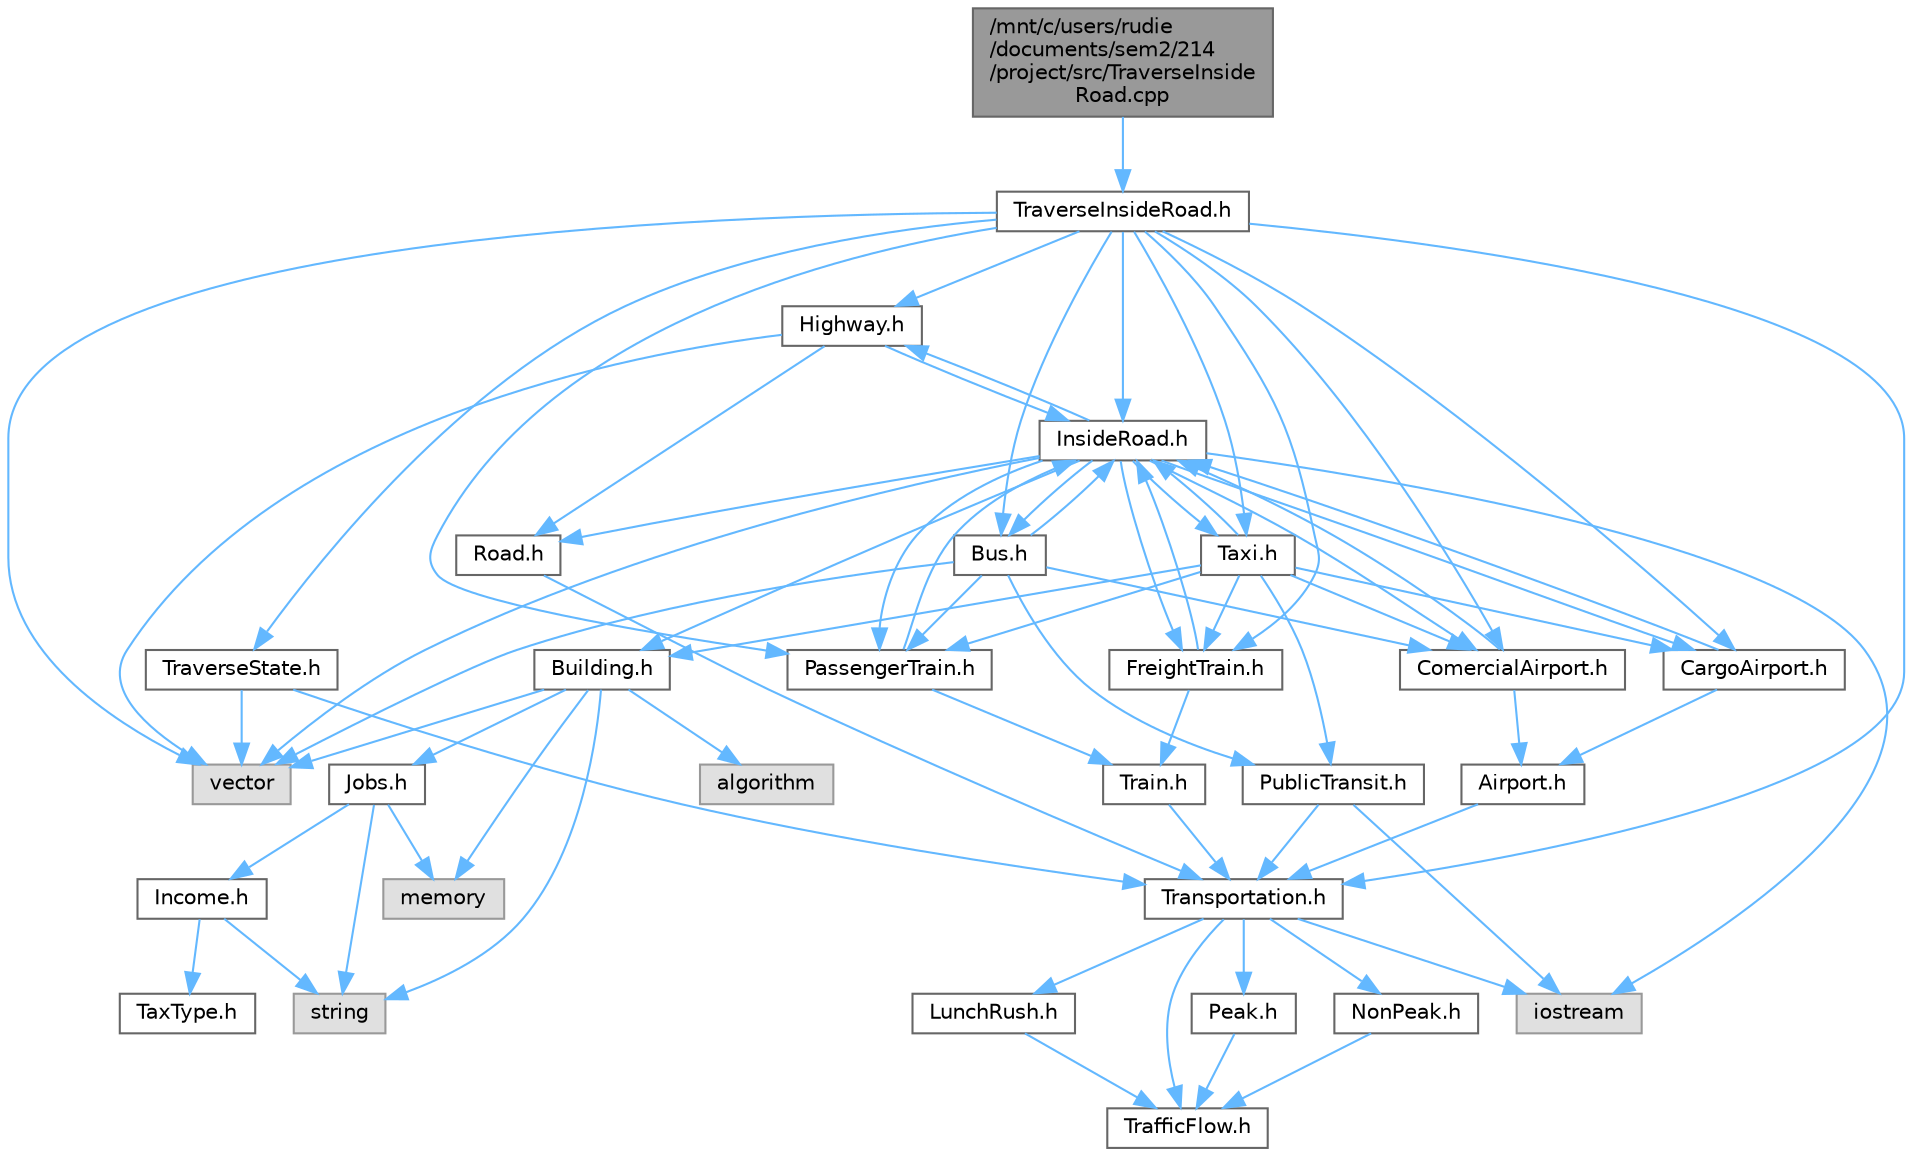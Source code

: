 digraph "/mnt/c/users/rudie/documents/sem2/214/project/src/TraverseInsideRoad.cpp"
{
 // LATEX_PDF_SIZE
  bgcolor="transparent";
  edge [fontname=Helvetica,fontsize=10,labelfontname=Helvetica,labelfontsize=10];
  node [fontname=Helvetica,fontsize=10,shape=box,height=0.2,width=0.4];
  Node1 [id="Node000001",label="/mnt/c/users/rudie\l/documents/sem2/214\l/project/src/TraverseInside\lRoad.cpp",height=0.2,width=0.4,color="gray40", fillcolor="grey60", style="filled", fontcolor="black",tooltip="Implementation of the TraverseInsideRoad class."];
  Node1 -> Node2 [id="edge72_Node000001_Node000002",color="steelblue1",style="solid",tooltip=" "];
  Node2 [id="Node000002",label="TraverseInsideRoad.h",height=0.2,width=0.4,color="grey40", fillcolor="white", style="filled",URL="$TraverseInsideRoad_8h.html",tooltip="Header file for the TraverseInsideRoad class."];
  Node2 -> Node3 [id="edge73_Node000002_Node000003",color="steelblue1",style="solid",tooltip=" "];
  Node3 [id="Node000003",label="vector",height=0.2,width=0.4,color="grey60", fillcolor="#E0E0E0", style="filled",tooltip=" "];
  Node2 -> Node4 [id="edge74_Node000002_Node000004",color="steelblue1",style="solid",tooltip=" "];
  Node4 [id="Node000004",label="TraverseState.h",height=0.2,width=0.4,color="grey40", fillcolor="white", style="filled",URL="$TraverseState_8h.html",tooltip="Defines the TraverseState class and its interface for traversing through Transportation elements."];
  Node4 -> Node3 [id="edge75_Node000004_Node000003",color="steelblue1",style="solid",tooltip=" "];
  Node4 -> Node5 [id="edge76_Node000004_Node000005",color="steelblue1",style="solid",tooltip=" "];
  Node5 [id="Node000005",label="Transportation.h",height=0.2,width=0.4,color="grey40", fillcolor="white", style="filled",URL="$Transportation_8h.html",tooltip="Header file for the Transportation class."];
  Node5 -> Node6 [id="edge77_Node000005_Node000006",color="steelblue1",style="solid",tooltip=" "];
  Node6 [id="Node000006",label="iostream",height=0.2,width=0.4,color="grey60", fillcolor="#E0E0E0", style="filled",tooltip=" "];
  Node5 -> Node7 [id="edge78_Node000005_Node000007",color="steelblue1",style="solid",tooltip=" "];
  Node7 [id="Node000007",label="TrafficFlow.h",height=0.2,width=0.4,color="grey40", fillcolor="white", style="filled",URL="$TrafficFlow_8h.html",tooltip="Defines the TrafficFlow interface for traffic flow measurement."];
  Node5 -> Node8 [id="edge79_Node000005_Node000008",color="steelblue1",style="solid",tooltip=" "];
  Node8 [id="Node000008",label="Peak.h",height=0.2,width=0.4,color="grey40", fillcolor="white", style="filled",URL="$Peak_8h.html",tooltip="Header file for the Peak class, which inherits from TrafficFlow."];
  Node8 -> Node7 [id="edge80_Node000008_Node000007",color="steelblue1",style="solid",tooltip=" "];
  Node5 -> Node9 [id="edge81_Node000005_Node000009",color="steelblue1",style="solid",tooltip=" "];
  Node9 [id="Node000009",label="NonPeak.h",height=0.2,width=0.4,color="grey40", fillcolor="white", style="filled",URL="$NonPeak_8h.html",tooltip="Header file for the NonPeak class."];
  Node9 -> Node7 [id="edge82_Node000009_Node000007",color="steelblue1",style="solid",tooltip=" "];
  Node5 -> Node10 [id="edge83_Node000005_Node000010",color="steelblue1",style="solid",tooltip=" "];
  Node10 [id="Node000010",label="LunchRush.h",height=0.2,width=0.4,color="grey40", fillcolor="white", style="filled",URL="$LunchRush_8h.html",tooltip="Header file for the LunchRush class."];
  Node10 -> Node7 [id="edge84_Node000010_Node000007",color="steelblue1",style="solid",tooltip=" "];
  Node2 -> Node5 [id="edge85_Node000002_Node000005",color="steelblue1",style="solid",tooltip=" "];
  Node2 -> Node11 [id="edge86_Node000002_Node000011",color="steelblue1",style="solid",tooltip=" "];
  Node11 [id="Node000011",label="Highway.h",height=0.2,width=0.4,color="grey40", fillcolor="white", style="filled",URL="$Highway_8h.html",tooltip="Header file for the Highway class."];
  Node11 -> Node3 [id="edge87_Node000011_Node000003",color="steelblue1",style="solid",tooltip=" "];
  Node11 -> Node12 [id="edge88_Node000011_Node000012",color="steelblue1",style="solid",tooltip=" "];
  Node12 [id="Node000012",label="Road.h",height=0.2,width=0.4,color="grey40", fillcolor="white", style="filled",URL="$Road_8h.html",tooltip="Defines the Road class which inherits from the Transportation class."];
  Node12 -> Node5 [id="edge89_Node000012_Node000005",color="steelblue1",style="solid",tooltip=" "];
  Node11 -> Node13 [id="edge90_Node000011_Node000013",color="steelblue1",style="solid",tooltip=" "];
  Node13 [id="Node000013",label="InsideRoad.h",height=0.2,width=0.4,color="grey40", fillcolor="white", style="filled",URL="$InsideRoad_8h.html",tooltip="Header file for the InsideRoad class."];
  Node13 -> Node3 [id="edge91_Node000013_Node000003",color="steelblue1",style="solid",tooltip=" "];
  Node13 -> Node6 [id="edge92_Node000013_Node000006",color="steelblue1",style="solid",tooltip=" "];
  Node13 -> Node12 [id="edge93_Node000013_Node000012",color="steelblue1",style="solid",tooltip=" "];
  Node13 -> Node11 [id="edge94_Node000013_Node000011",color="steelblue1",style="solid",tooltip=" "];
  Node13 -> Node14 [id="edge95_Node000013_Node000014",color="steelblue1",style="solid",tooltip=" "];
  Node14 [id="Node000014",label="Bus.h",height=0.2,width=0.4,color="grey40", fillcolor="white", style="filled",URL="$Bus_8h.html",tooltip="Header file for the Bus class."];
  Node14 -> Node3 [id="edge96_Node000014_Node000003",color="steelblue1",style="solid",tooltip=" "];
  Node14 -> Node15 [id="edge97_Node000014_Node000015",color="steelblue1",style="solid",tooltip=" "];
  Node15 [id="Node000015",label="PublicTransit.h",height=0.2,width=0.4,color="grey40", fillcolor="white", style="filled",URL="$PublicTransit_8h.html",tooltip="Header file for the PublicTransit class."];
  Node15 -> Node6 [id="edge98_Node000015_Node000006",color="steelblue1",style="solid",tooltip=" "];
  Node15 -> Node5 [id="edge99_Node000015_Node000005",color="steelblue1",style="solid",tooltip=" "];
  Node14 -> Node13 [id="edge100_Node000014_Node000013",color="steelblue1",style="solid",tooltip=" "];
  Node14 -> Node16 [id="edge101_Node000014_Node000016",color="steelblue1",style="solid",tooltip=" "];
  Node16 [id="Node000016",label="ComercialAirport.h",height=0.2,width=0.4,color="grey40", fillcolor="white", style="filled",URL="$ComercialAirport_8h.html",tooltip="Defines the ComercialAirport class which inherits from the Airport class."];
  Node16 -> Node17 [id="edge102_Node000016_Node000017",color="steelblue1",style="solid",tooltip=" "];
  Node17 [id="Node000017",label="Airport.h",height=0.2,width=0.4,color="grey40", fillcolor="white", style="filled",URL="$Airport_8h.html",tooltip="Defines the Airport class which inherits from the Transportation class."];
  Node17 -> Node5 [id="edge103_Node000017_Node000005",color="steelblue1",style="solid",tooltip=" "];
  Node16 -> Node13 [id="edge104_Node000016_Node000013",color="steelblue1",style="solid",tooltip=" "];
  Node14 -> Node18 [id="edge105_Node000014_Node000018",color="steelblue1",style="solid",tooltip=" "];
  Node18 [id="Node000018",label="PassengerTrain.h",height=0.2,width=0.4,color="grey40", fillcolor="white", style="filled",URL="$PassengerTrain_8h.html",tooltip="Header file for the PassengerTrain class."];
  Node18 -> Node19 [id="edge106_Node000018_Node000019",color="steelblue1",style="solid",tooltip=" "];
  Node19 [id="Node000019",label="Train.h",height=0.2,width=0.4,color="grey40", fillcolor="white", style="filled",URL="$Train_8h.html",tooltip="Header file for the Train class."];
  Node19 -> Node5 [id="edge107_Node000019_Node000005",color="steelblue1",style="solid",tooltip=" "];
  Node18 -> Node13 [id="edge108_Node000018_Node000013",color="steelblue1",style="solid",tooltip=" "];
  Node13 -> Node20 [id="edge109_Node000013_Node000020",color="steelblue1",style="solid",tooltip=" "];
  Node20 [id="Node000020",label="Taxi.h",height=0.2,width=0.4,color="grey40", fillcolor="white", style="filled",URL="$Taxi_8h.html",tooltip="Header file for the Taxi class, which represents a taxi in a public transit system."];
  Node20 -> Node15 [id="edge110_Node000020_Node000015",color="steelblue1",style="solid",tooltip=" "];
  Node20 -> Node13 [id="edge111_Node000020_Node000013",color="steelblue1",style="solid",tooltip=" "];
  Node20 -> Node16 [id="edge112_Node000020_Node000016",color="steelblue1",style="solid",tooltip=" "];
  Node20 -> Node21 [id="edge113_Node000020_Node000021",color="steelblue1",style="solid",tooltip=" "];
  Node21 [id="Node000021",label="CargoAirport.h",height=0.2,width=0.4,color="grey40", fillcolor="white", style="filled",URL="$CargoAirport_8h.html",tooltip="Header file for the CargoAirport class."];
  Node21 -> Node17 [id="edge114_Node000021_Node000017",color="steelblue1",style="solid",tooltip=" "];
  Node21 -> Node13 [id="edge115_Node000021_Node000013",color="steelblue1",style="solid",tooltip=" "];
  Node20 -> Node22 [id="edge116_Node000020_Node000022",color="steelblue1",style="solid",tooltip=" "];
  Node22 [id="Node000022",label="FreightTrain.h",height=0.2,width=0.4,color="grey40", fillcolor="white", style="filled",URL="$FreightTrain_8h.html",tooltip="Header file for the FreightTrain class."];
  Node22 -> Node19 [id="edge117_Node000022_Node000019",color="steelblue1",style="solid",tooltip=" "];
  Node22 -> Node13 [id="edge118_Node000022_Node000013",color="steelblue1",style="solid",tooltip=" "];
  Node20 -> Node18 [id="edge119_Node000020_Node000018",color="steelblue1",style="solid",tooltip=" "];
  Node20 -> Node23 [id="edge120_Node000020_Node000023",color="steelblue1",style="solid",tooltip=" "];
  Node23 [id="Node000023",label="Building.h",height=0.2,width=0.4,color="grey40", fillcolor="white", style="filled",URL="$Building_8h.html",tooltip="Definition of the Building class."];
  Node23 -> Node24 [id="edge121_Node000023_Node000024",color="steelblue1",style="solid",tooltip=" "];
  Node24 [id="Node000024",label="string",height=0.2,width=0.4,color="grey60", fillcolor="#E0E0E0", style="filled",tooltip=" "];
  Node23 -> Node3 [id="edge122_Node000023_Node000003",color="steelblue1",style="solid",tooltip=" "];
  Node23 -> Node25 [id="edge123_Node000023_Node000025",color="steelblue1",style="solid",tooltip=" "];
  Node25 [id="Node000025",label="memory",height=0.2,width=0.4,color="grey60", fillcolor="#E0E0E0", style="filled",tooltip=" "];
  Node23 -> Node26 [id="edge124_Node000023_Node000026",color="steelblue1",style="solid",tooltip=" "];
  Node26 [id="Node000026",label="algorithm",height=0.2,width=0.4,color="grey60", fillcolor="#E0E0E0", style="filled",tooltip=" "];
  Node23 -> Node27 [id="edge125_Node000023_Node000027",color="steelblue1",style="solid",tooltip=" "];
  Node27 [id="Node000027",label="Jobs.h",height=0.2,width=0.4,color="grey40", fillcolor="white", style="filled",URL="$Jobs_8h.html",tooltip="Definition of the Jobs class."];
  Node27 -> Node25 [id="edge126_Node000027_Node000025",color="steelblue1",style="solid",tooltip=" "];
  Node27 -> Node28 [id="edge127_Node000027_Node000028",color="steelblue1",style="solid",tooltip=" "];
  Node28 [id="Node000028",label="Income.h",height=0.2,width=0.4,color="grey40", fillcolor="white", style="filled",URL="$Income_8h.html",tooltip="Definition of the Income class."];
  Node28 -> Node29 [id="edge128_Node000028_Node000029",color="steelblue1",style="solid",tooltip=" "];
  Node29 [id="Node000029",label="TaxType.h",height=0.2,width=0.4,color="grey40", fillcolor="white", style="filled",URL="$TaxType_8h_source.html",tooltip=" "];
  Node28 -> Node24 [id="edge129_Node000028_Node000024",color="steelblue1",style="solid",tooltip=" "];
  Node27 -> Node24 [id="edge130_Node000027_Node000024",color="steelblue1",style="solid",tooltip=" "];
  Node13 -> Node16 [id="edge131_Node000013_Node000016",color="steelblue1",style="solid",tooltip=" "];
  Node13 -> Node21 [id="edge132_Node000013_Node000021",color="steelblue1",style="solid",tooltip=" "];
  Node13 -> Node18 [id="edge133_Node000013_Node000018",color="steelblue1",style="solid",tooltip=" "];
  Node13 -> Node22 [id="edge134_Node000013_Node000022",color="steelblue1",style="solid",tooltip=" "];
  Node13 -> Node23 [id="edge135_Node000013_Node000023",color="steelblue1",style="solid",tooltip=" "];
  Node2 -> Node13 [id="edge136_Node000002_Node000013",color="steelblue1",style="solid",tooltip=" "];
  Node2 -> Node14 [id="edge137_Node000002_Node000014",color="steelblue1",style="solid",tooltip=" "];
  Node2 -> Node20 [id="edge138_Node000002_Node000020",color="steelblue1",style="solid",tooltip=" "];
  Node2 -> Node16 [id="edge139_Node000002_Node000016",color="steelblue1",style="solid",tooltip=" "];
  Node2 -> Node21 [id="edge140_Node000002_Node000021",color="steelblue1",style="solid",tooltip=" "];
  Node2 -> Node18 [id="edge141_Node000002_Node000018",color="steelblue1",style="solid",tooltip=" "];
  Node2 -> Node22 [id="edge142_Node000002_Node000022",color="steelblue1",style="solid",tooltip=" "];
}
